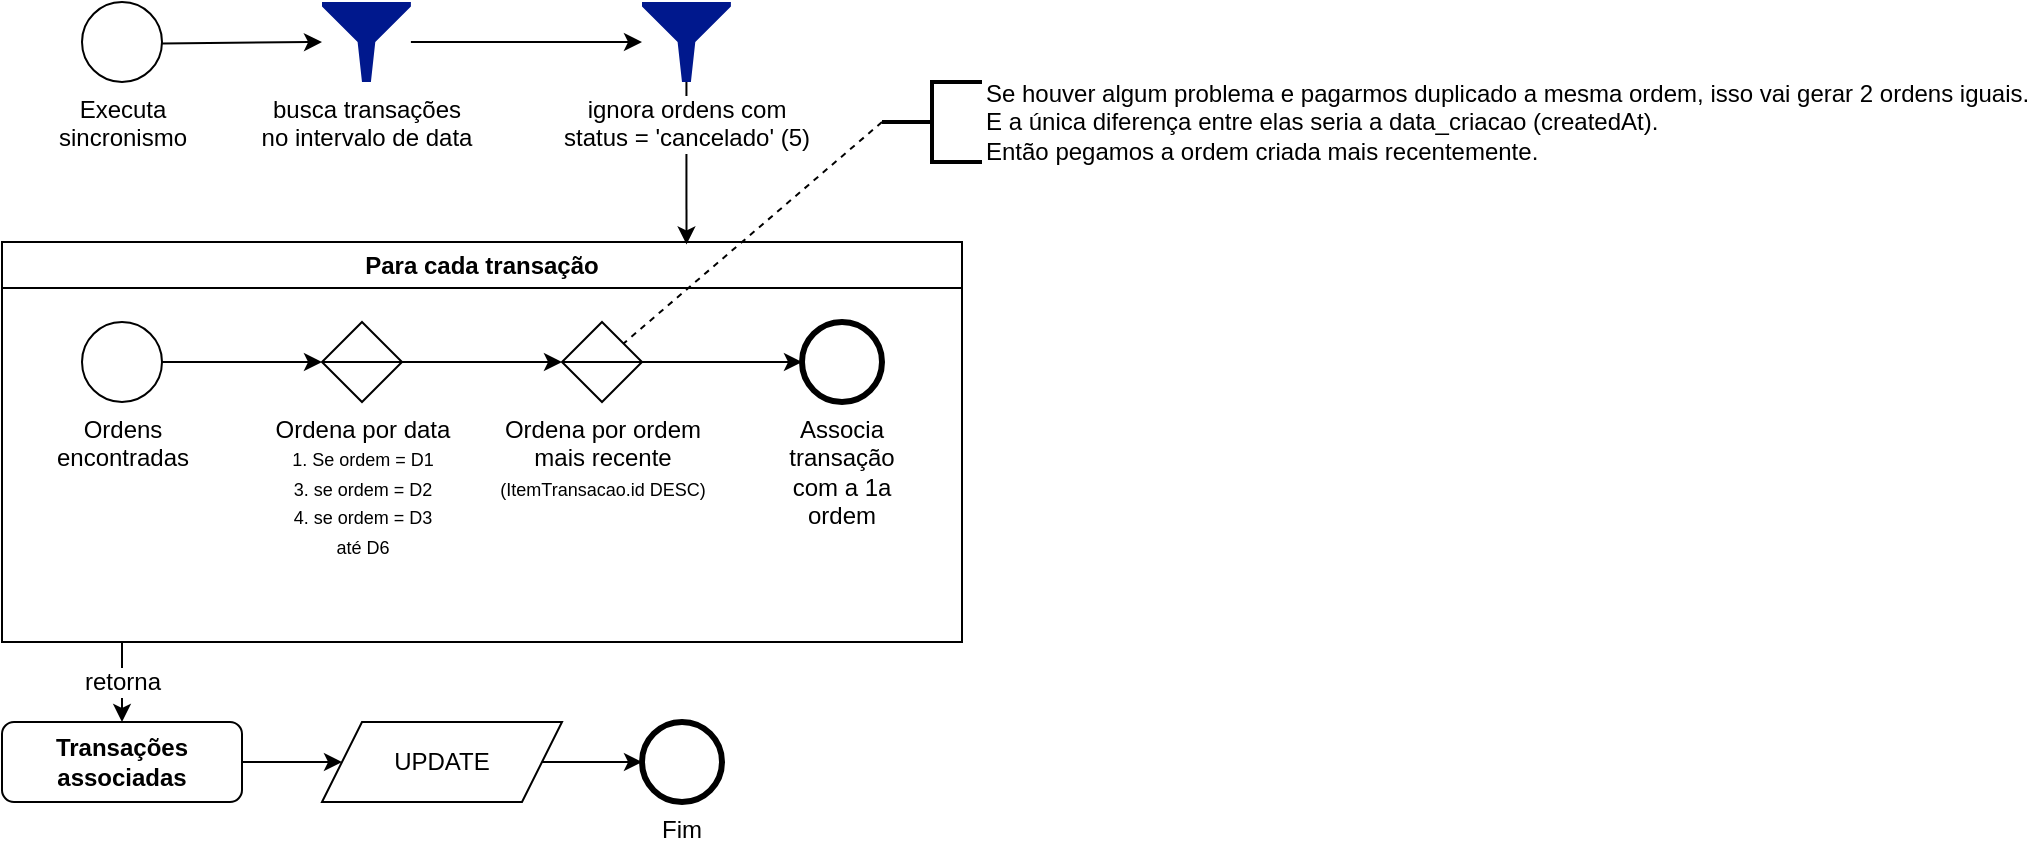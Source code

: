 <mxfile>
    <diagram id="vwo_iS8mLSFK9oTcodGG" name="Página-1">
        <mxGraphModel dx="886" dy="1558" grid="1" gridSize="10" guides="1" tooltips="1" connect="1" arrows="1" fold="1" page="1" pageScale="1" pageWidth="827" pageHeight="1169" math="0" shadow="0">
            <root>
                <mxCell id="0"/>
                <mxCell id="1" parent="0"/>
                <mxCell id="5" value="" style="edgeStyle=none;html=1;" parent="1" source="3" target="4" edge="1">
                    <mxGeometry relative="1" as="geometry"/>
                </mxCell>
                <mxCell id="3" value="Executa&lt;br&gt;sincronismo" style="points=[[0.145,0.145,0],[0.5,0,0],[0.855,0.145,0],[1,0.5,0],[0.855,0.855,0],[0.5,1,0],[0.145,0.855,0],[0,0.5,0]];shape=mxgraph.bpmn.event;html=1;verticalLabelPosition=bottom;labelBackgroundColor=#ffffff;verticalAlign=top;align=center;perimeter=ellipsePerimeter;outlineConnect=0;aspect=fixed;outline=standard;symbol=general;" parent="1" vertex="1">
                    <mxGeometry x="80" y="240" width="40" height="40" as="geometry"/>
                </mxCell>
                <mxCell id="11" style="edgeStyle=none;html=1;" parent="1" source="4" target="23" edge="1">
                    <mxGeometry relative="1" as="geometry">
                        <mxPoint x="300" y="340" as="targetPoint"/>
                    </mxGeometry>
                </mxCell>
                <mxCell id="4" value="busca transações&lt;br&gt;no intervalo de data" style="sketch=0;aspect=fixed;pointerEvents=1;shadow=0;dashed=0;html=1;strokeColor=none;labelPosition=center;verticalLabelPosition=bottom;verticalAlign=top;align=center;fillColor=#00188D;shape=mxgraph.mscae.enterprise.filter" parent="1" vertex="1">
                    <mxGeometry x="200" y="240" width="44.45" height="40" as="geometry"/>
                </mxCell>
                <mxCell id="36" value="retorna" style="edgeStyle=none;html=1;fontSize=12;" parent="1" target="38" edge="1">
                    <mxGeometry relative="1" as="geometry">
                        <mxPoint x="100" y="560" as="sourcePoint"/>
                    </mxGeometry>
                </mxCell>
                <mxCell id="10" value="Para cada transação" style="swimlane;whiteSpace=wrap;html=1;" parent="1" vertex="1">
                    <mxGeometry x="40" y="360" width="480" height="200" as="geometry"/>
                </mxCell>
                <mxCell id="21" value="" style="edgeStyle=none;html=1;" parent="10" source="18" target="20" edge="1">
                    <mxGeometry relative="1" as="geometry"/>
                </mxCell>
                <mxCell id="18" value="Ordens&lt;br&gt;encontradas" style="points=[[0.145,0.145,0],[0.5,0,0],[0.855,0.145,0],[1,0.5,0],[0.855,0.855,0],[0.5,1,0],[0.145,0.855,0],[0,0.5,0]];shape=mxgraph.bpmn.event;html=1;verticalLabelPosition=bottom;labelBackgroundColor=#ffffff;verticalAlign=top;align=center;perimeter=ellipsePerimeter;outlineConnect=0;aspect=fixed;outline=standard;symbol=general;" parent="10" vertex="1">
                    <mxGeometry x="40" y="40" width="40" height="40" as="geometry"/>
                </mxCell>
                <mxCell id="27" style="edgeStyle=none;html=1;fontSize=9;" parent="10" source="20" target="31" edge="1">
                    <mxGeometry relative="1" as="geometry">
                        <mxPoint x="280" y="60" as="targetPoint"/>
                    </mxGeometry>
                </mxCell>
                <mxCell id="20" value="Ordena por data&lt;br&gt;&lt;font style=&quot;font-size: 9px;&quot;&gt;1. Se ordem = D1&lt;br&gt;3. se ordem = D2&lt;br&gt;4. se ordem = D3&lt;br&gt;até D6&lt;/font&gt;" style="shape=sortShape;perimeter=rhombusPerimeter;html=1;verticalAlign=top;labelPosition=center;verticalLabelPosition=bottom;align=center;" parent="10" vertex="1">
                    <mxGeometry x="160" y="40" width="40" height="40" as="geometry"/>
                </mxCell>
                <mxCell id="34" style="edgeStyle=none;html=1;fontSize=12;" parent="10" source="31" target="33" edge="1">
                    <mxGeometry relative="1" as="geometry"/>
                </mxCell>
                <mxCell id="31" value="Ordena por ordem&lt;br&gt;mais recente&lt;br&gt;&lt;font style=&quot;font-size: 9px;&quot;&gt;(ItemTransacao.id DESC)&lt;/font&gt;" style="shape=sortShape;perimeter=rhombusPerimeter;html=1;verticalAlign=top;labelPosition=center;verticalLabelPosition=bottom;align=center;" parent="10" vertex="1">
                    <mxGeometry x="280" y="40" width="40" height="40" as="geometry"/>
                </mxCell>
                <mxCell id="33" value="Associa transação &lt;br&gt;com a 1a ordem" style="points=[[0.145,0.145,0],[0.5,0,0],[0.855,0.145,0],[1,0.5,0],[0.855,0.855,0],[0.5,1,0],[0.145,0.855,0],[0,0.5,0]];shape=mxgraph.bpmn.event;html=1;verticalLabelPosition=bottom;labelBackgroundColor=#ffffff;verticalAlign=top;align=center;perimeter=ellipsePerimeter;outlineConnect=0;aspect=fixed;outline=end;symbol=terminate2;fontSize=12;whiteSpace=wrap;" parent="10" vertex="1">
                    <mxGeometry x="400" y="40" width="40" height="40" as="geometry"/>
                </mxCell>
                <mxCell id="24" style="edgeStyle=none;html=1;fontSize=9;entryX=0.713;entryY=0.006;entryDx=0;entryDy=0;entryPerimeter=0;" parent="1" source="23" target="10" edge="1">
                    <mxGeometry relative="1" as="geometry"/>
                </mxCell>
                <mxCell id="35" value="Fim" style="points=[[0.145,0.145,0],[0.5,0,0],[0.855,0.145,0],[1,0.5,0],[0.855,0.855,0],[0.5,1,0],[0.145,0.855,0],[0,0.5,0]];shape=mxgraph.bpmn.event;html=1;verticalLabelPosition=bottom;labelBackgroundColor=#ffffff;verticalAlign=top;align=center;perimeter=ellipsePerimeter;outlineConnect=0;aspect=fixed;outline=end;symbol=terminate2;fontSize=12;whiteSpace=wrap;" parent="1" vertex="1">
                    <mxGeometry x="360" y="600" width="40" height="40" as="geometry"/>
                </mxCell>
                <mxCell id="40" value="" style="edgeStyle=none;html=1;fontSize=12;" parent="1" source="37" target="35" edge="1">
                    <mxGeometry relative="1" as="geometry"/>
                </mxCell>
                <mxCell id="37" value="UPDATE" style="shape=parallelogram;perimeter=parallelogramPerimeter;whiteSpace=wrap;html=1;fixedSize=1;labelBackgroundColor=default;fontSize=12;" parent="1" vertex="1">
                    <mxGeometry x="200" y="600" width="120" height="40" as="geometry"/>
                </mxCell>
                <mxCell id="39" value="" style="edgeStyle=none;html=1;fontSize=12;" parent="1" source="38" target="37" edge="1">
                    <mxGeometry relative="1" as="geometry"/>
                </mxCell>
                <mxCell id="38" value="Transações associadas" style="rounded=1;whiteSpace=wrap;html=1;labelBackgroundColor=default;fontSize=12;fontStyle=1" parent="1" vertex="1">
                    <mxGeometry x="40" y="600" width="120" height="40" as="geometry"/>
                </mxCell>
                <mxCell id="81" style="edgeStyle=none;html=1;dashed=1;fontSize=8;endArrow=none;endFill=0;exitX=0;exitY=0.5;exitDx=0;exitDy=0;exitPerimeter=0;" parent="1" source="80" target="31" edge="1">
                    <mxGeometry relative="1" as="geometry"/>
                </mxCell>
                <mxCell id="80" value="Se houver algum problema e pagarmos duplicado a mesma ordem, isso vai gerar 2 ordens iguais.&lt;br&gt;E a única diferença entre elas seria a data_criacao (createdAt).&lt;br&gt;Então pegamos a ordem criada mais recentemente." style="strokeWidth=2;html=1;shape=mxgraph.flowchart.annotation_2;align=left;labelPosition=right;pointerEvents=1;labelBackgroundColor=default;fontSize=12;" parent="1" vertex="1">
                    <mxGeometry x="480" y="280" width="50" height="40" as="geometry"/>
                </mxCell>
                <mxCell id="23" value="ignora ordens com&lt;br&gt;status = 'cancelado' (5)" style="sketch=0;aspect=fixed;pointerEvents=1;shadow=0;dashed=0;html=1;strokeColor=none;labelPosition=center;verticalLabelPosition=bottom;verticalAlign=top;align=center;fillColor=#00188D;shape=mxgraph.mscae.enterprise.filter;labelBackgroundColor=default;" parent="1" vertex="1">
                    <mxGeometry x="360" y="240" width="44.45" height="40" as="geometry"/>
                </mxCell>
            </root>
        </mxGraphModel>
    </diagram>
</mxfile>